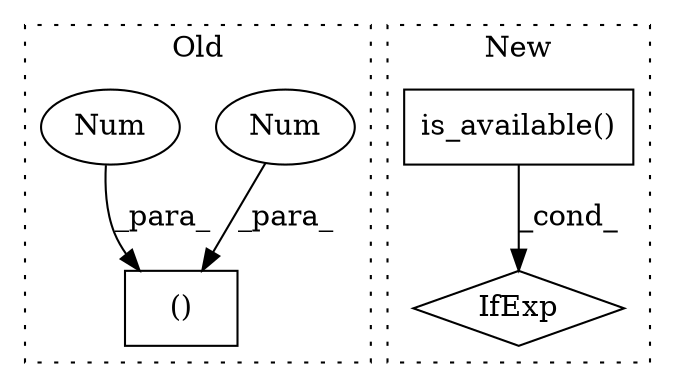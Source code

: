 digraph G {
subgraph cluster0 {
1 [label="()" a="54" s="275" l="11" shape="box"];
4 [label="Num" a="76" s="277" l="1" shape="ellipse"];
5 [label="Num" a="76" s="274" l="1" shape="ellipse"];
label = "Old";
style="dotted";
}
subgraph cluster1 {
2 [label="is_available()" a="75" s="325" l="25" shape="box"];
3 [label="IfExp" a="51" s="321,350" l="4,6" shape="diamond"];
label = "New";
style="dotted";
}
2 -> 3 [label="_cond_"];
4 -> 1 [label="_para_"];
5 -> 1 [label="_para_"];
}